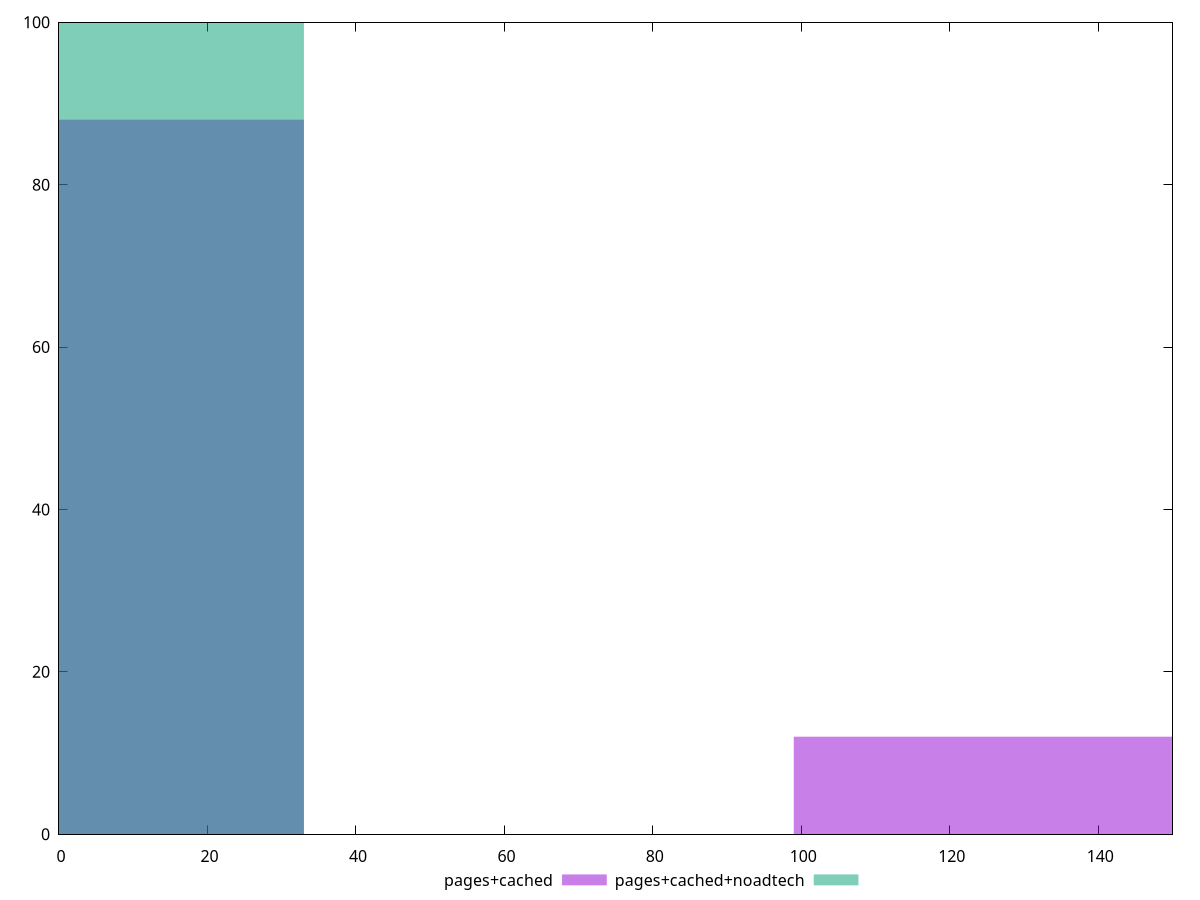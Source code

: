 reset

$pagesCached <<EOF
0 88
131.972759449564 12
EOF

$pagesCachedNoadtech <<EOF
0 100
EOF

set key outside below
set boxwidth 65.986379724782
set xrange [0:150]
set yrange [0:100]
set trange [0:100]
set style fill transparent solid 0.5 noborder
set terminal svg size 640, 500 enhanced background rgb 'white'
set output "report_00016_2021-02-10T13-31-48.338Z/unminified-css/comparison/histogram/1_vs_2.svg"

plot $pagesCached title "pages+cached" with boxes, \
     $pagesCachedNoadtech title "pages+cached+noadtech" with boxes

reset
